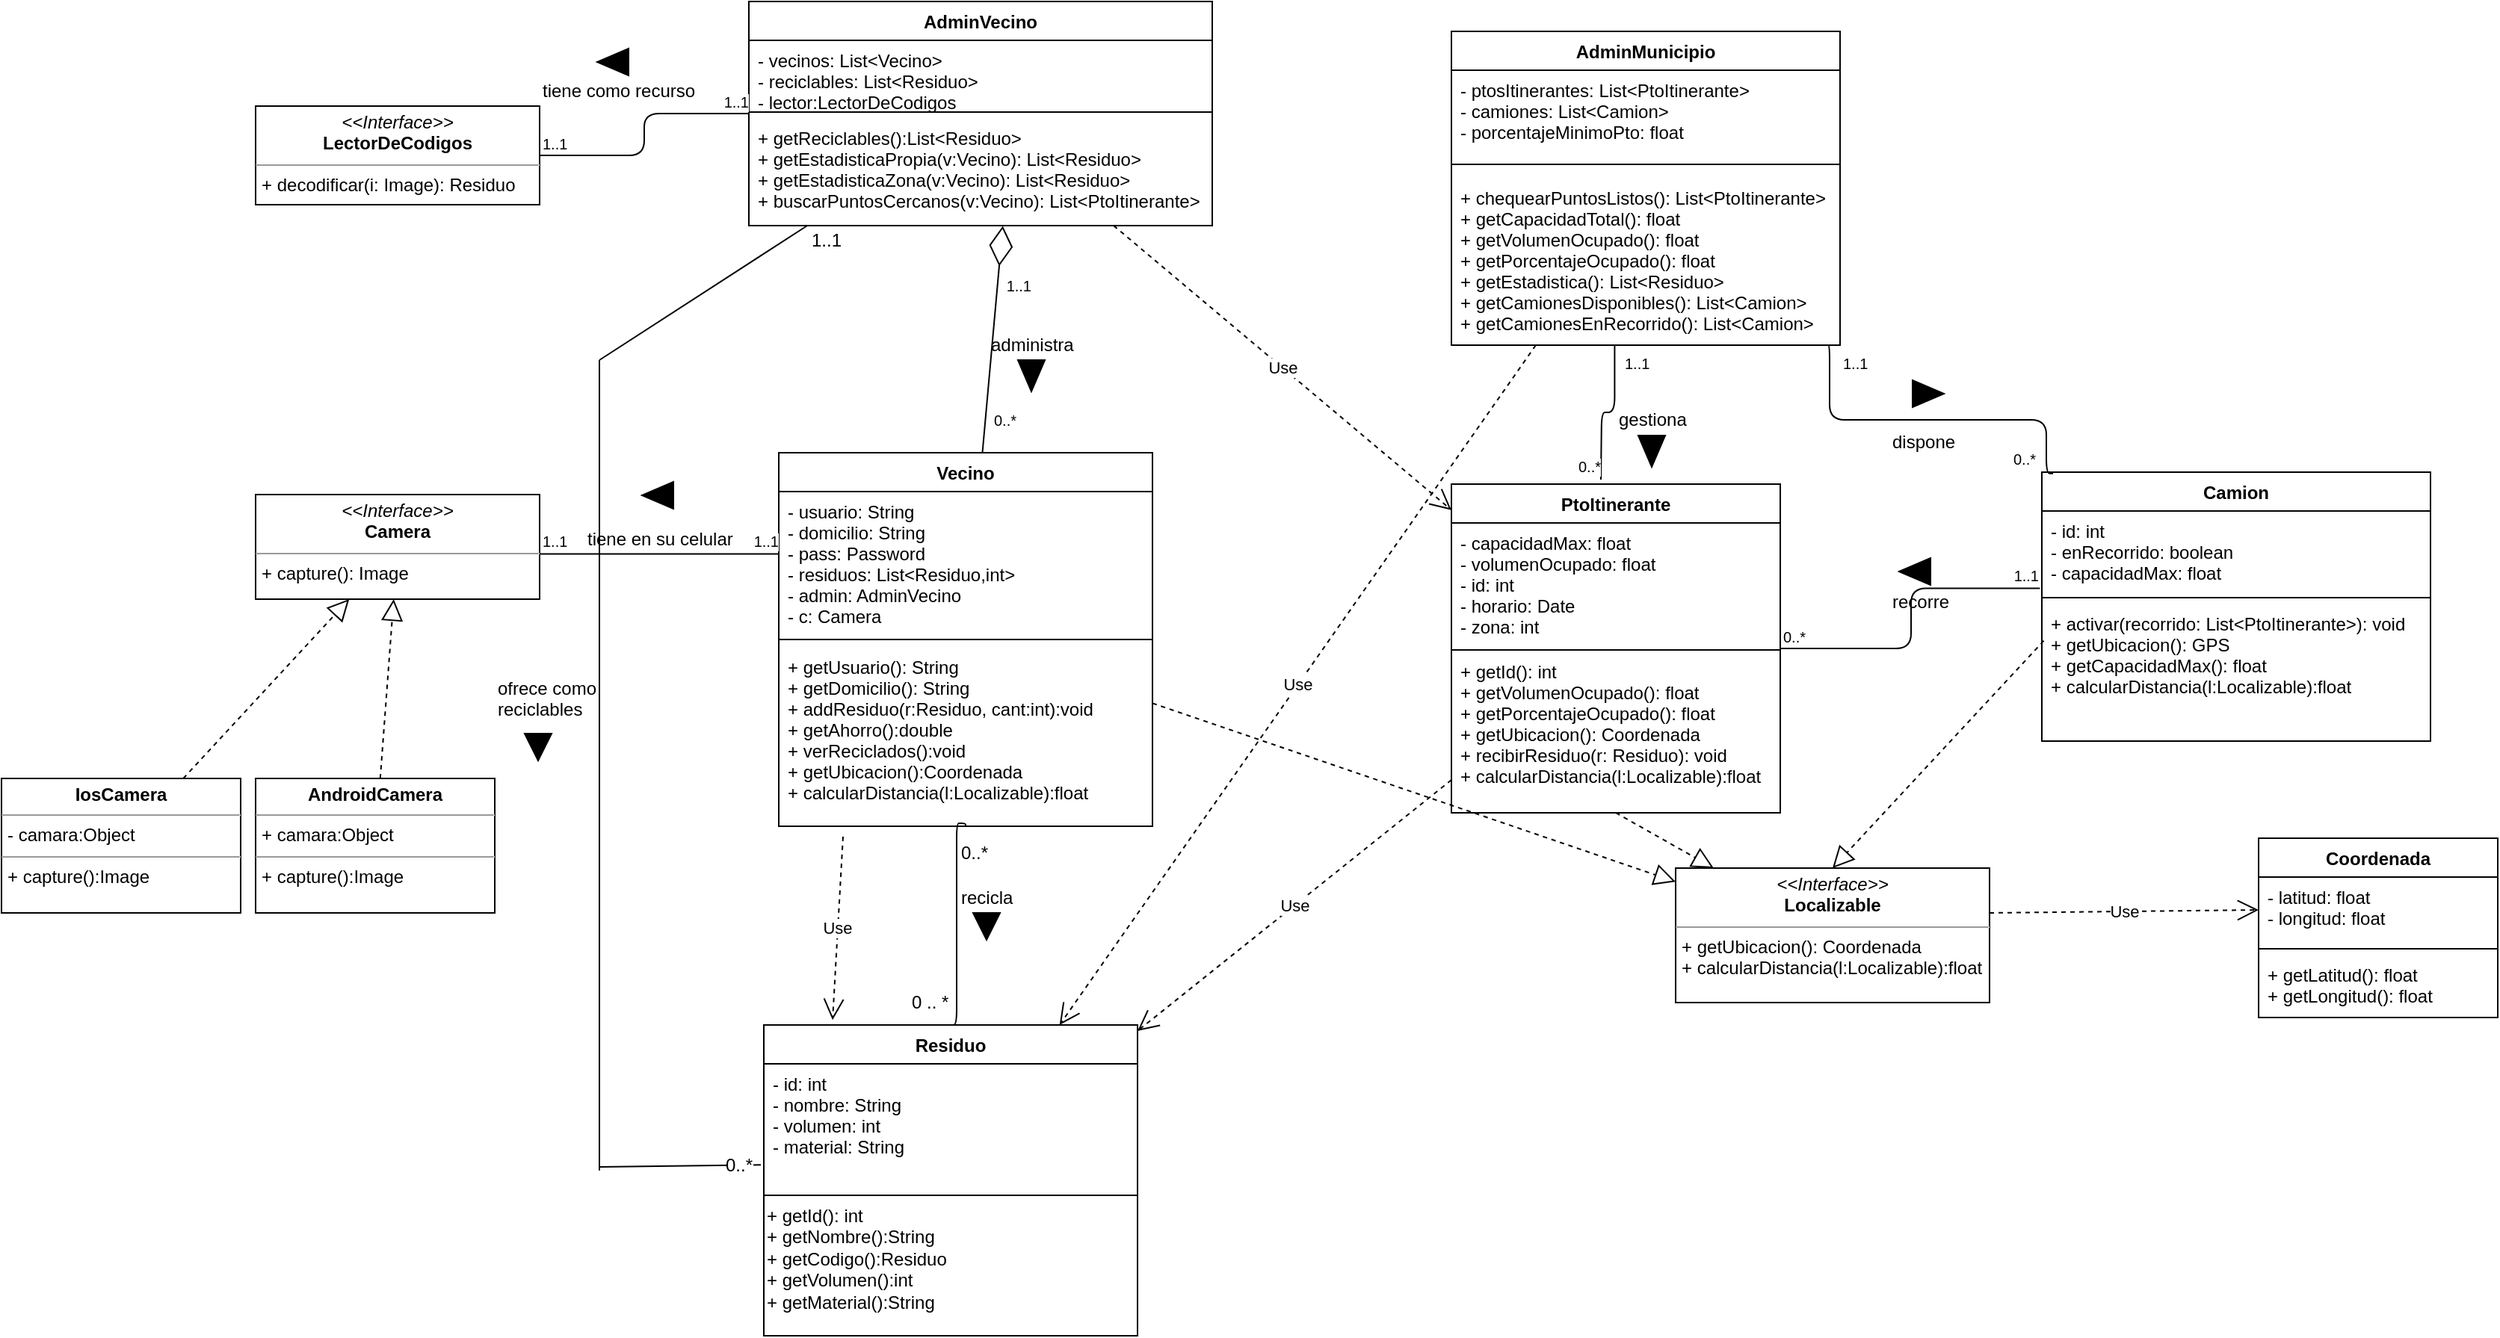 <mxfile version="10.7.7" type="google"><diagram id="nD1oel1144m8vxmoXZEA" name="Página-1"><mxGraphModel dx="2098" dy="569" grid="1" gridSize="10" guides="0" tooltips="1" connect="1" arrows="1" fold="1" page="1" pageScale="1" pageWidth="827" pageHeight="1169" math="0" shadow="0"><root><mxCell id="0"/><mxCell id="1" parent="0"/><mxCell id="_hIDQA9mW6AM4OzYtJ9l-3" value="Vecino" style="swimlane;fontStyle=1;align=center;verticalAlign=top;childLayout=stackLayout;horizontal=1;startSize=26;horizontalStack=0;resizeParent=1;resizeParentMax=0;resizeLast=0;collapsible=1;marginBottom=0;" parent="1" vertex="1"><mxGeometry x="180" y="412" width="250" height="250" as="geometry"/></mxCell><mxCell id="_hIDQA9mW6AM4OzYtJ9l-4" value="- usuario: String&#10;- domicilio: String&#10;- pass: Password&#10;- residuos: List&lt;Residuo,int&gt;&#10;- admin: AdminVecino&#10;- c: Camera&#10;" style="text;strokeColor=none;fillColor=none;align=left;verticalAlign=top;spacingLeft=4;spacingRight=4;overflow=hidden;rotatable=0;points=[[0,0.5],[1,0.5]];portConstraint=eastwest;" parent="_hIDQA9mW6AM4OzYtJ9l-3" vertex="1"><mxGeometry y="26" width="250" height="94" as="geometry"/></mxCell><mxCell id="_hIDQA9mW6AM4OzYtJ9l-5" value="" style="line;strokeWidth=1;fillColor=none;align=left;verticalAlign=middle;spacingTop=-1;spacingLeft=3;spacingRight=3;rotatable=0;labelPosition=right;points=[];portConstraint=eastwest;" parent="_hIDQA9mW6AM4OzYtJ9l-3" vertex="1"><mxGeometry y="120" width="250" height="10" as="geometry"/></mxCell><mxCell id="_hIDQA9mW6AM4OzYtJ9l-6" value="+ getUsuario(): String&#10;+ getDomicilio(): String&#10;+ addResiduo(r:Residuo, cant:int):void&#10;+ getAhorro():double&#10;+ verReciclados():void&#10;+ getUbicacion():Coordenada&#10;+ calcularDistancia(l:Localizable):float&#10;&#10;" style="text;strokeColor=none;fillColor=none;align=left;verticalAlign=top;spacingLeft=4;spacingRight=4;overflow=hidden;rotatable=0;points=[[0,0.5],[1,0.5]];portConstraint=eastwest;" parent="_hIDQA9mW6AM4OzYtJ9l-3" vertex="1"><mxGeometry y="130" width="250" height="120" as="geometry"/></mxCell><mxCell id="WeSU0Z2Jcp-V1dzW4F_X-15" value="Residuo" style="swimlane;fontStyle=1;align=center;verticalAlign=top;childLayout=stackLayout;horizontal=1;startSize=26;horizontalStack=0;resizeParent=1;resizeParentMax=0;resizeLast=0;collapsible=1;marginBottom=0;" parent="1" vertex="1"><mxGeometry x="170" y="795" width="250" height="208" as="geometry"/></mxCell><mxCell id="WeSU0Z2Jcp-V1dzW4F_X-16" value="- id: int&#10;- nombre: String &#10;- volumen: int&#10;- material: String&#10;" style="text;strokeColor=none;fillColor=none;align=left;verticalAlign=top;spacingLeft=4;spacingRight=4;overflow=hidden;rotatable=0;points=[[0,0.5],[1,0.5]];portConstraint=eastwest;" parent="WeSU0Z2Jcp-V1dzW4F_X-15" vertex="1"><mxGeometry y="26" width="250" height="84" as="geometry"/></mxCell><mxCell id="WeSU0Z2Jcp-V1dzW4F_X-17" value="" style="line;strokeWidth=1;fillColor=none;align=left;verticalAlign=middle;spacingTop=-1;spacingLeft=3;spacingRight=3;rotatable=0;labelPosition=right;points=[];portConstraint=eastwest;" parent="WeSU0Z2Jcp-V1dzW4F_X-15" vertex="1"><mxGeometry y="110" width="250" height="8" as="geometry"/></mxCell><mxCell id="1L6xzKlUIsRybqp18ETa-28" value="&lt;div&gt;+ getId(): int&lt;/div&gt;&lt;div&gt;+ getNombre():String&lt;/div&gt;&lt;div&gt;+ getCodigo():Residuo&lt;/div&gt;&lt;div&gt;+ getVolumen():int&lt;/div&gt;&lt;div&gt;+ getMaterial():String&lt;br&gt;&lt;/div&gt;&lt;div&gt;&lt;br&gt;&lt;/div&gt;" style="text;html=1;resizable=0;points=[];autosize=1;align=left;verticalAlign=top;spacingTop=-4;" parent="WeSU0Z2Jcp-V1dzW4F_X-15" vertex="1"><mxGeometry y="118" width="250" height="90" as="geometry"/></mxCell><mxCell id="WeSU0Z2Jcp-V1dzW4F_X-45" value="AdminMunicipio" style="swimlane;fontStyle=1;align=center;verticalAlign=top;childLayout=stackLayout;horizontal=1;startSize=26;horizontalStack=0;resizeParent=1;resizeParentMax=0;resizeLast=0;collapsible=1;marginBottom=0;" parent="1" vertex="1"><mxGeometry x="630" y="130" width="260" height="210" as="geometry"/></mxCell><mxCell id="WeSU0Z2Jcp-V1dzW4F_X-46" value="- ptosItinerantes: List&lt;PtoItinerante&gt;&#10;- camiones: List&lt;Camion&gt;&#10;- porcentajeMinimoPto: float" style="text;strokeColor=none;fillColor=none;align=left;verticalAlign=top;spacingLeft=4;spacingRight=4;overflow=hidden;rotatable=0;points=[[0,0.5],[1,0.5]];portConstraint=eastwest;" parent="WeSU0Z2Jcp-V1dzW4F_X-45" vertex="1"><mxGeometry y="26" width="260" height="54" as="geometry"/></mxCell><mxCell id="WeSU0Z2Jcp-V1dzW4F_X-47" value="" style="line;strokeWidth=1;fillColor=none;align=left;verticalAlign=middle;spacingTop=-1;spacingLeft=3;spacingRight=3;rotatable=0;labelPosition=right;points=[];portConstraint=eastwest;" parent="WeSU0Z2Jcp-V1dzW4F_X-45" vertex="1"><mxGeometry y="80" width="260" height="18" as="geometry"/></mxCell><mxCell id="WeSU0Z2Jcp-V1dzW4F_X-48" value="+ chequearPuntosListos(): List&lt;PtoItinerante&gt;&#10;+ getCapacidadTotal(): float&#10;+ getVolumenOcupado(): float&#10;+ getPorcentajeOcupado(): float&#10;+ getEstadistica(): List&lt;Residuo&gt;&#10;+ getCamionesDisponibles(): List&lt;Camion&gt;&#10;+ getCamionesEnRecorrido(): List&lt;Camion&gt;&#10;" style="text;strokeColor=none;fillColor=none;align=left;verticalAlign=top;spacingLeft=4;spacingRight=4;overflow=hidden;rotatable=0;points=[[0,0.5],[1,0.5]];portConstraint=eastwest;" parent="WeSU0Z2Jcp-V1dzW4F_X-45" vertex="1"><mxGeometry y="98" width="260" height="112" as="geometry"/></mxCell><mxCell id="1L6xzKlUIsRybqp18ETa-9" value="Camion" style="swimlane;fontStyle=1;align=center;verticalAlign=top;childLayout=stackLayout;horizontal=1;startSize=26;horizontalStack=0;resizeParent=1;resizeParentMax=0;resizeLast=0;collapsible=1;marginBottom=0;" parent="1" vertex="1"><mxGeometry x="1025" y="425" width="260" height="180" as="geometry"/></mxCell><mxCell id="1L6xzKlUIsRybqp18ETa-10" value="- id: int&#10;- enRecorrido: boolean&#10;- capacidadMax: float&#10;" style="text;strokeColor=none;fillColor=none;align=left;verticalAlign=top;spacingLeft=4;spacingRight=4;overflow=hidden;rotatable=0;points=[[0,0.5],[1,0.5]];portConstraint=eastwest;" parent="1L6xzKlUIsRybqp18ETa-9" vertex="1"><mxGeometry y="26" width="260" height="54" as="geometry"/></mxCell><mxCell id="1L6xzKlUIsRybqp18ETa-11" value="" style="line;strokeWidth=1;fillColor=none;align=left;verticalAlign=middle;spacingTop=-1;spacingLeft=3;spacingRight=3;rotatable=0;labelPosition=right;points=[];portConstraint=eastwest;" parent="1L6xzKlUIsRybqp18ETa-9" vertex="1"><mxGeometry y="80" width="260" height="8" as="geometry"/></mxCell><mxCell id="1L6xzKlUIsRybqp18ETa-12" value="+ activar(recorrido: List&lt;PtoItinerante&gt;): void&#10;+ getUbicacion(): GPS&#10;+ getCapacidadMax(): float&#10;+ calcularDistancia(l:Localizable):float&#10;" style="text;strokeColor=none;fillColor=none;align=left;verticalAlign=top;spacingLeft=4;spacingRight=4;overflow=hidden;rotatable=0;points=[[0,0.5],[1,0.5]];portConstraint=eastwest;" parent="1L6xzKlUIsRybqp18ETa-9" vertex="1"><mxGeometry y="88" width="260" height="92" as="geometry"/></mxCell><mxCell id="1L6xzKlUIsRybqp18ETa-31" value="PtoItinerante" style="swimlane;fontStyle=1;align=center;verticalAlign=top;childLayout=stackLayout;horizontal=1;startSize=26;horizontalStack=0;resizeParent=1;resizeParentMax=0;resizeLast=0;collapsible=1;marginBottom=0;" parent="1" vertex="1"><mxGeometry x="630" y="433" width="220" height="220" as="geometry"/></mxCell><mxCell id="1L6xzKlUIsRybqp18ETa-32" value="- capacidadMax: float&#10;- volumenOcupado: float&#10;- id: int&#10;- horario: Date&#10;- zona: int&#10;" style="text;strokeColor=none;fillColor=none;align=left;verticalAlign=top;spacingLeft=4;spacingRight=4;overflow=hidden;rotatable=0;points=[[0,0.5],[1,0.5]];portConstraint=eastwest;" parent="1L6xzKlUIsRybqp18ETa-31" vertex="1"><mxGeometry y="26" width="220" height="84" as="geometry"/></mxCell><mxCell id="1L6xzKlUIsRybqp18ETa-33" value="" style="line;strokeWidth=1;fillColor=none;align=left;verticalAlign=middle;spacingTop=-1;spacingLeft=3;spacingRight=3;rotatable=0;labelPosition=right;points=[];portConstraint=eastwest;" parent="1L6xzKlUIsRybqp18ETa-31" vertex="1"><mxGeometry y="110" width="220" height="2" as="geometry"/></mxCell><mxCell id="1L6xzKlUIsRybqp18ETa-34" value="+ getId(): int&#10;+ getVolumenOcupado(): float&#10;+ getPorcentajeOcupado(): float&#10;+ getUbicacion(): Coordenada&#10;+ recibirResiduo(r: Residuo): void&#10;+ calcularDistancia(l:Localizable):float" style="text;strokeColor=none;fillColor=none;align=left;verticalAlign=top;spacingLeft=4;spacingRight=4;overflow=hidden;rotatable=0;points=[[0,0.5],[1,0.5]];portConstraint=eastwest;" parent="1L6xzKlUIsRybqp18ETa-31" vertex="1"><mxGeometry y="112" width="220" height="108" as="geometry"/></mxCell><mxCell id="1L6xzKlUIsRybqp18ETa-35" value="AdminVecino" style="swimlane;fontStyle=1;align=center;verticalAlign=top;childLayout=stackLayout;horizontal=1;startSize=26;horizontalStack=0;resizeParent=1;resizeParentMax=0;resizeLast=0;collapsible=1;marginBottom=0;" parent="1" vertex="1"><mxGeometry x="160" y="110" width="310" height="150" as="geometry"/></mxCell><mxCell id="1L6xzKlUIsRybqp18ETa-36" value="- vecinos: List&lt;Vecino&gt;&#10;- reciclables: List&lt;Residuo&gt;&#10;- lector:LectorDeCodigos&#10;" style="text;strokeColor=none;fillColor=none;align=left;verticalAlign=top;spacingLeft=4;spacingRight=4;overflow=hidden;rotatable=0;points=[[0,0.5],[1,0.5]];portConstraint=eastwest;" parent="1L6xzKlUIsRybqp18ETa-35" vertex="1"><mxGeometry y="26" width="310" height="44" as="geometry"/></mxCell><mxCell id="1L6xzKlUIsRybqp18ETa-37" value="" style="line;strokeWidth=1;fillColor=none;align=left;verticalAlign=middle;spacingTop=-1;spacingLeft=3;spacingRight=3;rotatable=0;labelPosition=right;points=[];portConstraint=eastwest;" parent="1L6xzKlUIsRybqp18ETa-35" vertex="1"><mxGeometry y="70" width="310" height="8" as="geometry"/></mxCell><mxCell id="1L6xzKlUIsRybqp18ETa-38" value="+ getReciclables():List&lt;Residuo&gt;&#10;+ getEstadisticaPropia(v:Vecino): List&lt;Residuo&gt;&#10;+ getEstadisticaZona(v:Vecino): List&lt;Residuo&gt;&#10;+ buscarPuntosCercanos(v:Vecino): List&lt;PtoItinerante&gt;&#10;" style="text;strokeColor=none;fillColor=none;align=left;verticalAlign=top;spacingLeft=4;spacingRight=4;overflow=hidden;rotatable=0;points=[[0,0.5],[1,0.5]];portConstraint=eastwest;" parent="1L6xzKlUIsRybqp18ETa-35" vertex="1"><mxGeometry y="78" width="310" height="72" as="geometry"/></mxCell><mxCell id="1L6xzKlUIsRybqp18ETa-41" value="&lt;p style=&quot;margin: 0px ; margin-top: 4px ; text-align: center&quot;&gt;&lt;i&gt;&amp;lt;&amp;lt;Interface&amp;gt;&amp;gt;&lt;/i&gt;&lt;br&gt;&lt;b&gt;Localizable&lt;/b&gt;&lt;/p&gt;&lt;hr size=&quot;1&quot;&gt;&lt;p style=&quot;margin: 0px ; margin-left: 4px&quot;&gt;+ getUbicacion(): Coordenada&lt;br&gt;&lt;/p&gt;&lt;p style=&quot;margin: 0px ; margin-left: 4px&quot;&gt;+ calcularDistancia(l:Localizable):float&lt;/p&gt;" style="verticalAlign=top;align=left;overflow=fill;fontSize=12;fontFamily=Helvetica;html=1;" parent="1" vertex="1"><mxGeometry x="780" y="690" width="210" height="90" as="geometry"/></mxCell><mxCell id="1L6xzKlUIsRybqp18ETa-63" value="" style="endArrow=none;html=1;edgeStyle=orthogonalEdgeStyle;entryX=0.5;entryY=0;entryDx=0;entryDy=0;exitX=0.5;exitY=1;exitDx=0;exitDy=0;" parent="1" source="_hIDQA9mW6AM4OzYtJ9l-3" target="WeSU0Z2Jcp-V1dzW4F_X-15" edge="1"><mxGeometry relative="1" as="geometry"><mxPoint x="220" y="352" as="sourcePoint"/><mxPoint x="380" y="352" as="targetPoint"/><Array as="points"><mxPoint x="305" y="660"/><mxPoint x="299" y="660"/><mxPoint x="299" y="795"/></Array></mxGeometry></mxCell><mxCell id="1L6xzKlUIsRybqp18ETa-64" value="" style="resizable=0;html=1;align=left;verticalAlign=bottom;labelBackgroundColor=#ffffff;fontSize=10;" parent="1L6xzKlUIsRybqp18ETa-63" connectable="0" vertex="1"><mxGeometry x="-1" relative="1" as="geometry"><mxPoint x="79.5" y="69" as="offset"/></mxGeometry></mxCell><mxCell id="1L6xzKlUIsRybqp18ETa-65" value="" style="resizable=0;html=1;align=right;verticalAlign=bottom;labelBackgroundColor=#ffffff;fontSize=10;" parent="1L6xzKlUIsRybqp18ETa-63" connectable="0" vertex="1"><mxGeometry x="1" relative="1" as="geometry"/></mxCell><mxCell id="1L6xzKlUIsRybqp18ETa-66" value="&lt;div&gt;recicla&lt;/div&gt;&lt;div&gt;&lt;br&gt;&lt;/div&gt;" style="text;html=1;resizable=0;points=[];autosize=1;align=left;verticalAlign=top;spacingTop=-4;" parent="1" vertex="1"><mxGeometry x="300" y="700" width="60" height="30" as="geometry"/></mxCell><mxCell id="1L6xzKlUIsRybqp18ETa-67" value="" style="html=1;shadow=0;dashed=0;align=center;verticalAlign=middle;shape=mxgraph.arrows2.arrow;dy=0.6;dx=40;direction=south;notch=0;fillColor=#000000;" parent="1" vertex="1"><mxGeometry x="310" y="720" width="18" height="18" as="geometry"/></mxCell><mxCell id="1L6xzKlUIsRybqp18ETa-69" value="&lt;div&gt;0..*&lt;/div&gt;" style="text;html=1;resizable=0;points=[];autosize=1;align=left;verticalAlign=top;spacingTop=-4;" parent="1" vertex="1"><mxGeometry x="300" y="670" width="30" height="20" as="geometry"/></mxCell><mxCell id="1L6xzKlUIsRybqp18ETa-70" value="0 .. *" style="text;html=1;resizable=0;points=[];autosize=1;align=left;verticalAlign=top;spacingTop=-4;" parent="1" vertex="1"><mxGeometry x="267" y="770" width="50" height="20" as="geometry"/></mxCell><mxCell id="1L6xzKlUIsRybqp18ETa-72" value="" style="endArrow=block;dashed=1;endFill=0;endSize=12;html=1;exitX=0.005;exitY=0.27;exitDx=0;exitDy=0;entryX=0.5;entryY=0;entryDx=0;entryDy=0;exitPerimeter=0;" parent="1" source="1L6xzKlUIsRybqp18ETa-12" target="1L6xzKlUIsRybqp18ETa-41" edge="1"><mxGeometry width="160" relative="1" as="geometry"><mxPoint x="770" y="650" as="sourcePoint"/><mxPoint x="1035" y="330" as="targetPoint"/></mxGeometry></mxCell><mxCell id="1L6xzKlUIsRybqp18ETa-73" value="" style="endArrow=block;dashed=1;endFill=0;endSize=12;html=1;exitX=0.5;exitY=1;exitDx=0;exitDy=0;" parent="1" source="1L6xzKlUIsRybqp18ETa-31" target="1L6xzKlUIsRybqp18ETa-41" edge="1"><mxGeometry width="160" relative="1" as="geometry"><mxPoint x="300" y="1190" as="sourcePoint"/><mxPoint x="420" y="754" as="targetPoint"/></mxGeometry></mxCell><mxCell id="1L6xzKlUIsRybqp18ETa-81" value="" style="html=1;shadow=0;dashed=0;align=center;verticalAlign=middle;shape=mxgraph.arrows2.arrow;dy=0.6;dx=40;direction=south;notch=0;fillColor=#000000;" parent="1" vertex="1"><mxGeometry x="340" y="350" width="18" height="21" as="geometry"/></mxCell><mxCell id="1L6xzKlUIsRybqp18ETa-82" value="administra" style="text;html=1;resizable=0;points=[];autosize=1;align=left;verticalAlign=top;spacingTop=-4;" parent="1" vertex="1"><mxGeometry x="320" y="330" width="80" height="20" as="geometry"/></mxCell><mxCell id="1L6xzKlUIsRybqp18ETa-83" value="" style="endArrow=none;html=1;edgeStyle=orthogonalEdgeStyle;exitX=0.42;exitY=1;exitDx=0;exitDy=0;exitPerimeter=0;" parent="1" source="WeSU0Z2Jcp-V1dzW4F_X-48" edge="1"><mxGeometry relative="1" as="geometry"><mxPoint x="740" y="350" as="sourcePoint"/><mxPoint x="730" y="430" as="targetPoint"/></mxGeometry></mxCell><mxCell id="1L6xzKlUIsRybqp18ETa-84" value="1..1" style="resizable=0;html=1;align=left;verticalAlign=bottom;labelBackgroundColor=#ffffff;fontSize=10;" parent="1L6xzKlUIsRybqp18ETa-83" connectable="0" vertex="1"><mxGeometry x="-1" relative="1" as="geometry"><mxPoint x="5" y="20" as="offset"/></mxGeometry></mxCell><mxCell id="1L6xzKlUIsRybqp18ETa-85" value="0..*" style="resizable=0;html=1;align=right;verticalAlign=bottom;labelBackgroundColor=#ffffff;fontSize=10;" parent="1L6xzKlUIsRybqp18ETa-83" connectable="0" vertex="1"><mxGeometry x="1" relative="1" as="geometry"/></mxCell><mxCell id="1L6xzKlUIsRybqp18ETa-86" value="" style="html=1;shadow=0;dashed=0;align=center;verticalAlign=middle;shape=mxgraph.arrows2.arrow;dy=0.6;dx=40;direction=south;notch=0;fillColor=#000000;" parent="1" vertex="1"><mxGeometry x="755" y="400.5" width="18" height="21" as="geometry"/></mxCell><mxCell id="1L6xzKlUIsRybqp18ETa-89" value="gestiona" style="text;html=1;resizable=0;points=[];autosize=1;align=left;verticalAlign=top;spacingTop=-4;" parent="1" vertex="1"><mxGeometry x="740" y="380" width="70" height="20" as="geometry"/></mxCell><mxCell id="1L6xzKlUIsRybqp18ETa-90" value="" style="endArrow=none;html=1;edgeStyle=orthogonalEdgeStyle;entryX=-0.005;entryY=0.959;entryDx=0;entryDy=0;entryPerimeter=0;" parent="1" target="1L6xzKlUIsRybqp18ETa-10" edge="1" source="1L6xzKlUIsRybqp18ETa-31"><mxGeometry relative="1" as="geometry"><mxPoint x="830" y="522" as="sourcePoint"/><mxPoint x="980" y="521.5" as="targetPoint"/></mxGeometry></mxCell><mxCell id="1L6xzKlUIsRybqp18ETa-91" value="0..*" style="resizable=0;html=1;align=left;verticalAlign=bottom;labelBackgroundColor=#ffffff;fontSize=10;" parent="1L6xzKlUIsRybqp18ETa-90" connectable="0" vertex="1"><mxGeometry x="-1" relative="1" as="geometry"><mxPoint as="offset"/></mxGeometry></mxCell><mxCell id="1L6xzKlUIsRybqp18ETa-92" value="1..1" style="resizable=0;html=1;align=right;verticalAlign=bottom;labelBackgroundColor=#ffffff;fontSize=10;" parent="1L6xzKlUIsRybqp18ETa-90" connectable="0" vertex="1"><mxGeometry x="1" relative="1" as="geometry"/></mxCell><mxCell id="1L6xzKlUIsRybqp18ETa-93" value="recorre" style="text;html=1;resizable=0;points=[];autosize=1;align=left;verticalAlign=top;spacingTop=-4;" parent="1" vertex="1"><mxGeometry x="923" y="502" width="60" height="20" as="geometry"/></mxCell><mxCell id="1L6xzKlUIsRybqp18ETa-94" value="" style="html=1;shadow=0;dashed=0;align=center;verticalAlign=middle;shape=mxgraph.arrows2.arrow;dy=0.6;dx=40;direction=south;notch=0;rotation=90;fillColor=#000000;" parent="1" vertex="1"><mxGeometry x="931" y="481" width="18" height="21" as="geometry"/></mxCell><mxCell id="1L6xzKlUIsRybqp18ETa-96" value="Use" style="endArrow=open;endSize=12;dashed=1;html=1;entryX=0.184;entryY=-0.016;entryDx=0;entryDy=0;entryPerimeter=0;exitX=0.172;exitY=1.058;exitDx=0;exitDy=0;exitPerimeter=0;" parent="1" source="_hIDQA9mW6AM4OzYtJ9l-6" target="WeSU0Z2Jcp-V1dzW4F_X-15" edge="1"><mxGeometry width="160" relative="1" as="geometry"><mxPoint x="160" y="770" as="sourcePoint"/><mxPoint x="320" y="770" as="targetPoint"/></mxGeometry></mxCell><mxCell id="1L6xzKlUIsRybqp18ETa-99" value="" style="endArrow=none;html=1;edgeStyle=orthogonalEdgeStyle;exitX=0.968;exitY=1;exitDx=0;exitDy=0;exitPerimeter=0;entryX=0.029;entryY=0.005;entryDx=0;entryDy=0;entryPerimeter=0;" parent="1" source="WeSU0Z2Jcp-V1dzW4F_X-48" target="1L6xzKlUIsRybqp18ETa-9" edge="1"><mxGeometry relative="1" as="geometry"><mxPoint x="868" y="414.5" as="sourcePoint"/><mxPoint x="1028" y="414.5" as="targetPoint"/><Array as="points"><mxPoint x="883" y="340"/><mxPoint x="883" y="390"/><mxPoint x="1028" y="390"/><mxPoint x="1028" y="426"/></Array></mxGeometry></mxCell><mxCell id="1L6xzKlUIsRybqp18ETa-100" value="1..1" style="resizable=0;html=1;align=left;verticalAlign=bottom;labelBackgroundColor=#ffffff;fontSize=10;" parent="1L6xzKlUIsRybqp18ETa-99" connectable="0" vertex="1"><mxGeometry x="-1" relative="1" as="geometry"><mxPoint x="8" y="20" as="offset"/></mxGeometry></mxCell><mxCell id="1L6xzKlUIsRybqp18ETa-101" value="0..*" style="resizable=0;html=1;align=right;verticalAlign=bottom;labelBackgroundColor=#ffffff;fontSize=10;" parent="1L6xzKlUIsRybqp18ETa-99" connectable="0" vertex="1"><mxGeometry x="1" relative="1" as="geometry"><mxPoint x="-11" y="-1" as="offset"/></mxGeometry></mxCell><mxCell id="1L6xzKlUIsRybqp18ETa-102" value="" style="html=1;shadow=0;dashed=0;align=center;verticalAlign=middle;shape=mxgraph.arrows2.arrow;dy=0.6;dx=40;direction=south;notch=0;rotation=-90;fillColor=#000000;" parent="1" vertex="1"><mxGeometry x="940" y="362" width="18" height="21" as="geometry"/></mxCell><mxCell id="1L6xzKlUIsRybqp18ETa-103" value="dispone" style="text;html=1;resizable=0;points=[];autosize=1;align=left;verticalAlign=top;spacingTop=-4;" parent="1" vertex="1"><mxGeometry x="923" y="395" width="60" height="20" as="geometry"/></mxCell><mxCell id="_DBRQa90YVgrriVBQqxE-8" value="&lt;p style=&quot;margin: 0px ; margin-top: 4px ; text-align: center&quot;&gt;&lt;i&gt;&amp;lt;&amp;lt;Interface&amp;gt;&amp;gt;&lt;/i&gt;&lt;br&gt;&lt;b&gt;LectorDeCodigos&lt;/b&gt;&lt;/p&gt;&lt;hr size=&quot;1&quot;&gt;&lt;p style=&quot;margin: 0px ; margin-left: 4px&quot;&gt;+ decodificar(i: Image): Residuo&lt;br&gt;&lt;/p&gt;" style="verticalAlign=top;align=left;overflow=fill;fontSize=12;fontFamily=Helvetica;html=1;fillColor=#FFFFFF;" parent="1" vertex="1"><mxGeometry x="-170" y="180" width="190" height="66" as="geometry"/></mxCell><mxCell id="VniTYgFIeVtDi0a-QGgh-8" value="Coordenada" style="swimlane;fontStyle=1;align=center;verticalAlign=top;childLayout=stackLayout;horizontal=1;startSize=26;horizontalStack=0;resizeParent=1;resizeParentMax=0;resizeLast=0;collapsible=1;marginBottom=0;" parent="1" vertex="1"><mxGeometry x="1170" y="670" width="160" height="120" as="geometry"/></mxCell><mxCell id="VniTYgFIeVtDi0a-QGgh-9" value="- latitud: float&#10;- longitud: float&#10;" style="text;strokeColor=none;fillColor=none;align=left;verticalAlign=top;spacingLeft=4;spacingRight=4;overflow=hidden;rotatable=0;points=[[0,0.5],[1,0.5]];portConstraint=eastwest;" parent="VniTYgFIeVtDi0a-QGgh-8" vertex="1"><mxGeometry y="26" width="160" height="44" as="geometry"/></mxCell><mxCell id="VniTYgFIeVtDi0a-QGgh-10" value="" style="line;strokeWidth=1;fillColor=none;align=left;verticalAlign=middle;spacingTop=-1;spacingLeft=3;spacingRight=3;rotatable=0;labelPosition=right;points=[];portConstraint=eastwest;" parent="VniTYgFIeVtDi0a-QGgh-8" vertex="1"><mxGeometry y="70" width="160" height="8" as="geometry"/></mxCell><mxCell id="VniTYgFIeVtDi0a-QGgh-11" value="+ getLatitud(): float&#10;+ getLongitud(): float&#10;" style="text;strokeColor=none;fillColor=none;align=left;verticalAlign=top;spacingLeft=4;spacingRight=4;overflow=hidden;rotatable=0;points=[[0,0.5],[1,0.5]];portConstraint=eastwest;" parent="VniTYgFIeVtDi0a-QGgh-8" vertex="1"><mxGeometry y="78" width="160" height="42" as="geometry"/></mxCell><mxCell id="VniTYgFIeVtDi0a-QGgh-12" value="Use" style="endArrow=open;endSize=12;dashed=1;html=1;entryX=0;entryY=0.5;entryDx=0;entryDy=0;" parent="1" target="VniTYgFIeVtDi0a-QGgh-9" edge="1"><mxGeometry width="160" relative="1" as="geometry"><mxPoint x="990" y="720" as="sourcePoint"/><mxPoint x="1150" y="720" as="targetPoint"/></mxGeometry></mxCell><mxCell id="VniTYgFIeVtDi0a-QGgh-15" value="" style="endArrow=diamondThin;endFill=0;endSize=24;html=1;entryX=0.548;entryY=1.004;entryDx=0;entryDy=0;entryPerimeter=0;" parent="1" source="_hIDQA9mW6AM4OzYtJ9l-3" target="1L6xzKlUIsRybqp18ETa-38" edge="1"><mxGeometry width="160" relative="1" as="geometry"><mxPoint x="330" y="348.824" as="sourcePoint"/><mxPoint x="490" y="348.824" as="targetPoint"/></mxGeometry></mxCell><mxCell id="VniTYgFIeVtDi0a-QGgh-17" value="1..1" style="resizable=0;html=1;align=right;verticalAlign=bottom;labelBackgroundColor=#ffffff;fontSize=10;" parent="1" connectable="0" vertex="1"><mxGeometry x="360.088" y="309.794" as="geometry"><mxPoint x="-11" y="-1" as="offset"/></mxGeometry></mxCell><mxCell id="VniTYgFIeVtDi0a-QGgh-18" value="0..*" style="resizable=0;html=1;align=right;verticalAlign=bottom;labelBackgroundColor=#ffffff;fontSize=10;" parent="1" connectable="0" vertex="1"><mxGeometry x="350.088" y="399.794" as="geometry"><mxPoint x="-11" y="-1" as="offset"/></mxGeometry></mxCell><mxCell id="VniTYgFIeVtDi0a-QGgh-22" value="" style="endArrow=none;html=1;" parent="1" edge="1"><mxGeometry width="50" height="50" relative="1" as="geometry"><mxPoint x="60" y="892.353" as="sourcePoint"/><mxPoint x="60" y="350" as="targetPoint"/></mxGeometry></mxCell><mxCell id="VniTYgFIeVtDi0a-QGgh-23" value="" style="endArrow=none;html=1;entryX=-0.008;entryY=0.805;entryDx=0;entryDy=0;entryPerimeter=0;" parent="1" target="WeSU0Z2Jcp-V1dzW4F_X-16" edge="1"><mxGeometry width="50" height="50" relative="1" as="geometry"><mxPoint x="60" y="890" as="sourcePoint"/><mxPoint x="-120" y="1020" as="targetPoint"/></mxGeometry></mxCell><mxCell id="VniTYgFIeVtDi0a-QGgh-25" value="0..*&lt;br&gt;" style="text;html=1;resizable=0;points=[];align=center;verticalAlign=middle;labelBackgroundColor=#ffffff;" parent="VniTYgFIeVtDi0a-QGgh-23" vertex="1" connectable="0"><mxGeometry x="0.717" relative="1" as="geometry"><mxPoint as="offset"/></mxGeometry></mxCell><mxCell id="VniTYgFIeVtDi0a-QGgh-26" value="" style="resizable=0;html=1;align=left;verticalAlign=bottom;labelBackgroundColor=#ffffff;fontSize=10;" parent="1" connectable="0" vertex="1"><mxGeometry x="55.029" y="591.176" as="geometry"><mxPoint x="79.5" y="69" as="offset"/></mxGeometry></mxCell><mxCell id="VniTYgFIeVtDi0a-QGgh-27" value="&lt;div&gt;ofrece como&lt;/div&gt;&lt;div&gt;reciclables&lt;/div&gt;&lt;div&gt;&lt;br&gt;&lt;/div&gt;" style="text;html=1;resizable=0;points=[];autosize=1;align=left;verticalAlign=top;spacingTop=-4;" parent="1" vertex="1"><mxGeometry x="-10" y="560" width="80" height="40" as="geometry"/></mxCell><mxCell id="VniTYgFIeVtDi0a-QGgh-28" value="" style="html=1;shadow=0;dashed=0;align=center;verticalAlign=middle;shape=mxgraph.arrows2.arrow;dy=0.6;dx=40;direction=south;notch=0;fillColor=#000000;" parent="1" vertex="1"><mxGeometry x="10" y="600" width="18" height="18" as="geometry"/></mxCell><mxCell id="VniTYgFIeVtDi0a-QGgh-29" value="&lt;p style=&quot;margin: 0px ; margin-top: 4px ; text-align: center&quot;&gt;&lt;i&gt;&amp;lt;&amp;lt;Interface&amp;gt;&amp;gt;&lt;/i&gt;&lt;br&gt;&lt;b&gt;Camera&lt;/b&gt;&lt;/p&gt;&lt;hr size=&quot;1&quot;&gt;&lt;p style=&quot;margin: 0px ; margin-left: 4px&quot;&gt;+ capture(): Image&lt;br&gt;&lt;/p&gt;" style="verticalAlign=top;align=left;overflow=fill;fontSize=12;fontFamily=Helvetica;html=1;" parent="1" vertex="1"><mxGeometry x="-170" y="440" width="190" height="70" as="geometry"/></mxCell><mxCell id="_6l1yZBfUngcsSlgZpvc-1" value="Use" style="endArrow=open;endSize=12;dashed=1;html=1;" parent="1" source="1L6xzKlUIsRybqp18ETa-31" target="WeSU0Z2Jcp-V1dzW4F_X-15" edge="1"><mxGeometry width="160" relative="1" as="geometry"><mxPoint x="490" y="690" as="sourcePoint"/><mxPoint x="650" y="690" as="targetPoint"/></mxGeometry></mxCell><mxCell id="_6l1yZBfUngcsSlgZpvc-2" value="Use" style="endArrow=open;endSize=12;dashed=1;html=1;" parent="1" source="WeSU0Z2Jcp-V1dzW4F_X-45" target="WeSU0Z2Jcp-V1dzW4F_X-15" edge="1"><mxGeometry width="160" relative="1" as="geometry"><mxPoint x="601.5" y="550.138" as="sourcePoint"/><mxPoint x="390.107" y="728" as="targetPoint"/></mxGeometry></mxCell><mxCell id="RkBbShTBLu9-yto2NnfJ-2" value="" style="endArrow=block;dashed=1;endFill=0;endSize=12;html=1;" edge="1" parent="1" source="_hIDQA9mW6AM4OzYtJ9l-3" target="1L6xzKlUIsRybqp18ETa-41"><mxGeometry width="160" relative="1" as="geometry"><mxPoint x="560" y="720" as="sourcePoint"/><mxPoint x="720" y="720" as="targetPoint"/></mxGeometry></mxCell><mxCell id="RkBbShTBLu9-yto2NnfJ-3" value="" style="endArrow=none;html=1;edgeStyle=orthogonalEdgeStyle;" edge="1" parent="1"><mxGeometry relative="1" as="geometry"><mxPoint x="20" y="479.794" as="sourcePoint"/><mxPoint x="180" y="479.794" as="targetPoint"/></mxGeometry></mxCell><mxCell id="RkBbShTBLu9-yto2NnfJ-4" value="1..1" style="resizable=0;html=1;align=left;verticalAlign=bottom;labelBackgroundColor=#ffffff;fontSize=10;" connectable="0" vertex="1" parent="RkBbShTBLu9-yto2NnfJ-3"><mxGeometry x="-1" relative="1" as="geometry"/></mxCell><mxCell id="RkBbShTBLu9-yto2NnfJ-5" value="1..1" style="resizable=0;html=1;align=right;verticalAlign=bottom;labelBackgroundColor=#ffffff;fontSize=10;" connectable="0" vertex="1" parent="RkBbShTBLu9-yto2NnfJ-3"><mxGeometry x="1" relative="1" as="geometry"/></mxCell><mxCell id="RkBbShTBLu9-yto2NnfJ-8" value="" style="html=1;shadow=0;dashed=0;align=center;verticalAlign=middle;shape=mxgraph.arrows2.arrow;dy=0.6;dx=40;direction=south;notch=0;fillColor=#000000;rotation=90;" vertex="1" parent="1"><mxGeometry x="90" y="430" width="18" height="21" as="geometry"/></mxCell><mxCell id="RkBbShTBLu9-yto2NnfJ-9" value="tiene en su celular" style="text;html=1;resizable=0;points=[];autosize=1;align=left;verticalAlign=top;spacingTop=-4;" vertex="1" parent="1"><mxGeometry x="50" y="460" width="110" height="20" as="geometry"/></mxCell><mxCell id="RkBbShTBLu9-yto2NnfJ-10" value="&lt;p style=&quot;margin: 0px ; margin-top: 4px ; text-align: center&quot;&gt;&lt;b&gt;IosCamera&lt;/b&gt;&lt;/p&gt;&lt;hr size=&quot;1&quot;&gt;&lt;p style=&quot;margin: 0px ; margin-left: 4px&quot;&gt;- camara:Object&lt;/p&gt;&lt;hr size=&quot;1&quot;&gt;&lt;p style=&quot;margin: 0px ; margin-left: 4px&quot;&gt;+ capture():Image&lt;/p&gt;" style="verticalAlign=top;align=left;overflow=fill;fontSize=12;fontFamily=Helvetica;html=1;" vertex="1" parent="1"><mxGeometry x="-340" y="630" width="160" height="90" as="geometry"/></mxCell><mxCell id="RkBbShTBLu9-yto2NnfJ-11" value="&lt;p style=&quot;margin: 0px ; margin-top: 4px ; text-align: center&quot;&gt;&lt;b&gt;AndroidCamera&lt;/b&gt;&lt;/p&gt;&lt;hr size=&quot;1&quot;&gt;&lt;p style=&quot;margin: 0px ; margin-left: 4px&quot;&gt;+ camara:Object&lt;/p&gt;&lt;hr size=&quot;1&quot;&gt;&lt;p style=&quot;margin: 0px ; margin-left: 4px&quot;&gt;+ capture():Image&lt;/p&gt;" style="verticalAlign=top;align=left;overflow=fill;fontSize=12;fontFamily=Helvetica;html=1;" vertex="1" parent="1"><mxGeometry x="-170" y="630" width="160" height="90" as="geometry"/></mxCell><mxCell id="RkBbShTBLu9-yto2NnfJ-12" value="" style="endArrow=block;dashed=1;endFill=0;endSize=12;html=1;" edge="1" parent="1" source="RkBbShTBLu9-yto2NnfJ-10" target="VniTYgFIeVtDi0a-QGgh-29"><mxGeometry width="160" relative="1" as="geometry"><mxPoint x="-330" y="557.647" as="sourcePoint"/><mxPoint x="-170" y="557.647" as="targetPoint"/></mxGeometry></mxCell><mxCell id="RkBbShTBLu9-yto2NnfJ-13" value="" style="endArrow=block;dashed=1;endFill=0;endSize=12;html=1;" edge="1" parent="1" source="RkBbShTBLu9-yto2NnfJ-11" target="VniTYgFIeVtDi0a-QGgh-29"><mxGeometry width="160" relative="1" as="geometry"><mxPoint x="-320" y="567.647" as="sourcePoint"/><mxPoint x="-160" y="567.647" as="targetPoint"/></mxGeometry></mxCell><mxCell id="RkBbShTBLu9-yto2NnfJ-14" value="" style="endArrow=none;html=1;edgeStyle=orthogonalEdgeStyle;" edge="1" parent="1" source="_DBRQa90YVgrriVBQqxE-8" target="1L6xzKlUIsRybqp18ETa-35"><mxGeometry relative="1" as="geometry"><mxPoint x="-20" y="178.235" as="sourcePoint"/><mxPoint x="140" y="178.235" as="targetPoint"/></mxGeometry></mxCell><mxCell id="RkBbShTBLu9-yto2NnfJ-15" value="1..1" style="resizable=0;html=1;align=left;verticalAlign=bottom;labelBackgroundColor=#ffffff;fontSize=10;" connectable="0" vertex="1" parent="RkBbShTBLu9-yto2NnfJ-14"><mxGeometry x="-1" relative="1" as="geometry"/></mxCell><mxCell id="RkBbShTBLu9-yto2NnfJ-16" value="1..1" style="resizable=0;html=1;align=right;verticalAlign=bottom;labelBackgroundColor=#ffffff;fontSize=10;" connectable="0" vertex="1" parent="RkBbShTBLu9-yto2NnfJ-14"><mxGeometry x="1" relative="1" as="geometry"/></mxCell><mxCell id="RkBbShTBLu9-yto2NnfJ-17" value="" style="html=1;shadow=0;dashed=0;align=center;verticalAlign=middle;shape=mxgraph.arrows2.arrow;dy=0.6;dx=40;direction=south;notch=0;fillColor=#000000;rotation=90;" vertex="1" parent="1"><mxGeometry x="60" y="140" width="18" height="21" as="geometry"/></mxCell><mxCell id="RkBbShTBLu9-yto2NnfJ-18" value="tiene como recurso" style="text;html=1;resizable=0;points=[];autosize=1;align=left;verticalAlign=top;spacingTop=-4;" vertex="1" parent="1"><mxGeometry x="20" y="160" width="120" height="20" as="geometry"/></mxCell><mxCell id="RkBbShTBLu9-yto2NnfJ-25" value="" style="endArrow=none;html=1;" edge="1" parent="1" target="1L6xzKlUIsRybqp18ETa-35"><mxGeometry width="50" height="50" relative="1" as="geometry"><mxPoint x="60" y="350" as="sourcePoint"/><mxPoint x="110" y="305.294" as="targetPoint"/></mxGeometry></mxCell><mxCell id="RkBbShTBLu9-yto2NnfJ-26" value="1..1&lt;br&gt;&lt;br&gt;" style="text;html=1;resizable=0;points=[];autosize=1;align=left;verticalAlign=top;spacingTop=-4;" vertex="1" parent="1"><mxGeometry x="200" y="260" width="40" height="30" as="geometry"/></mxCell><mxCell id="RkBbShTBLu9-yto2NnfJ-30" value="Use" style="endArrow=open;endSize=12;dashed=1;html=1;" edge="1" parent="1" source="1L6xzKlUIsRybqp18ETa-35" target="1L6xzKlUIsRybqp18ETa-31"><mxGeometry width="160" relative="1" as="geometry"><mxPoint x="410" y="300" as="sourcePoint"/><mxPoint x="570" y="300" as="targetPoint"/></mxGeometry></mxCell></root></mxGraphModel></diagram></mxfile>
